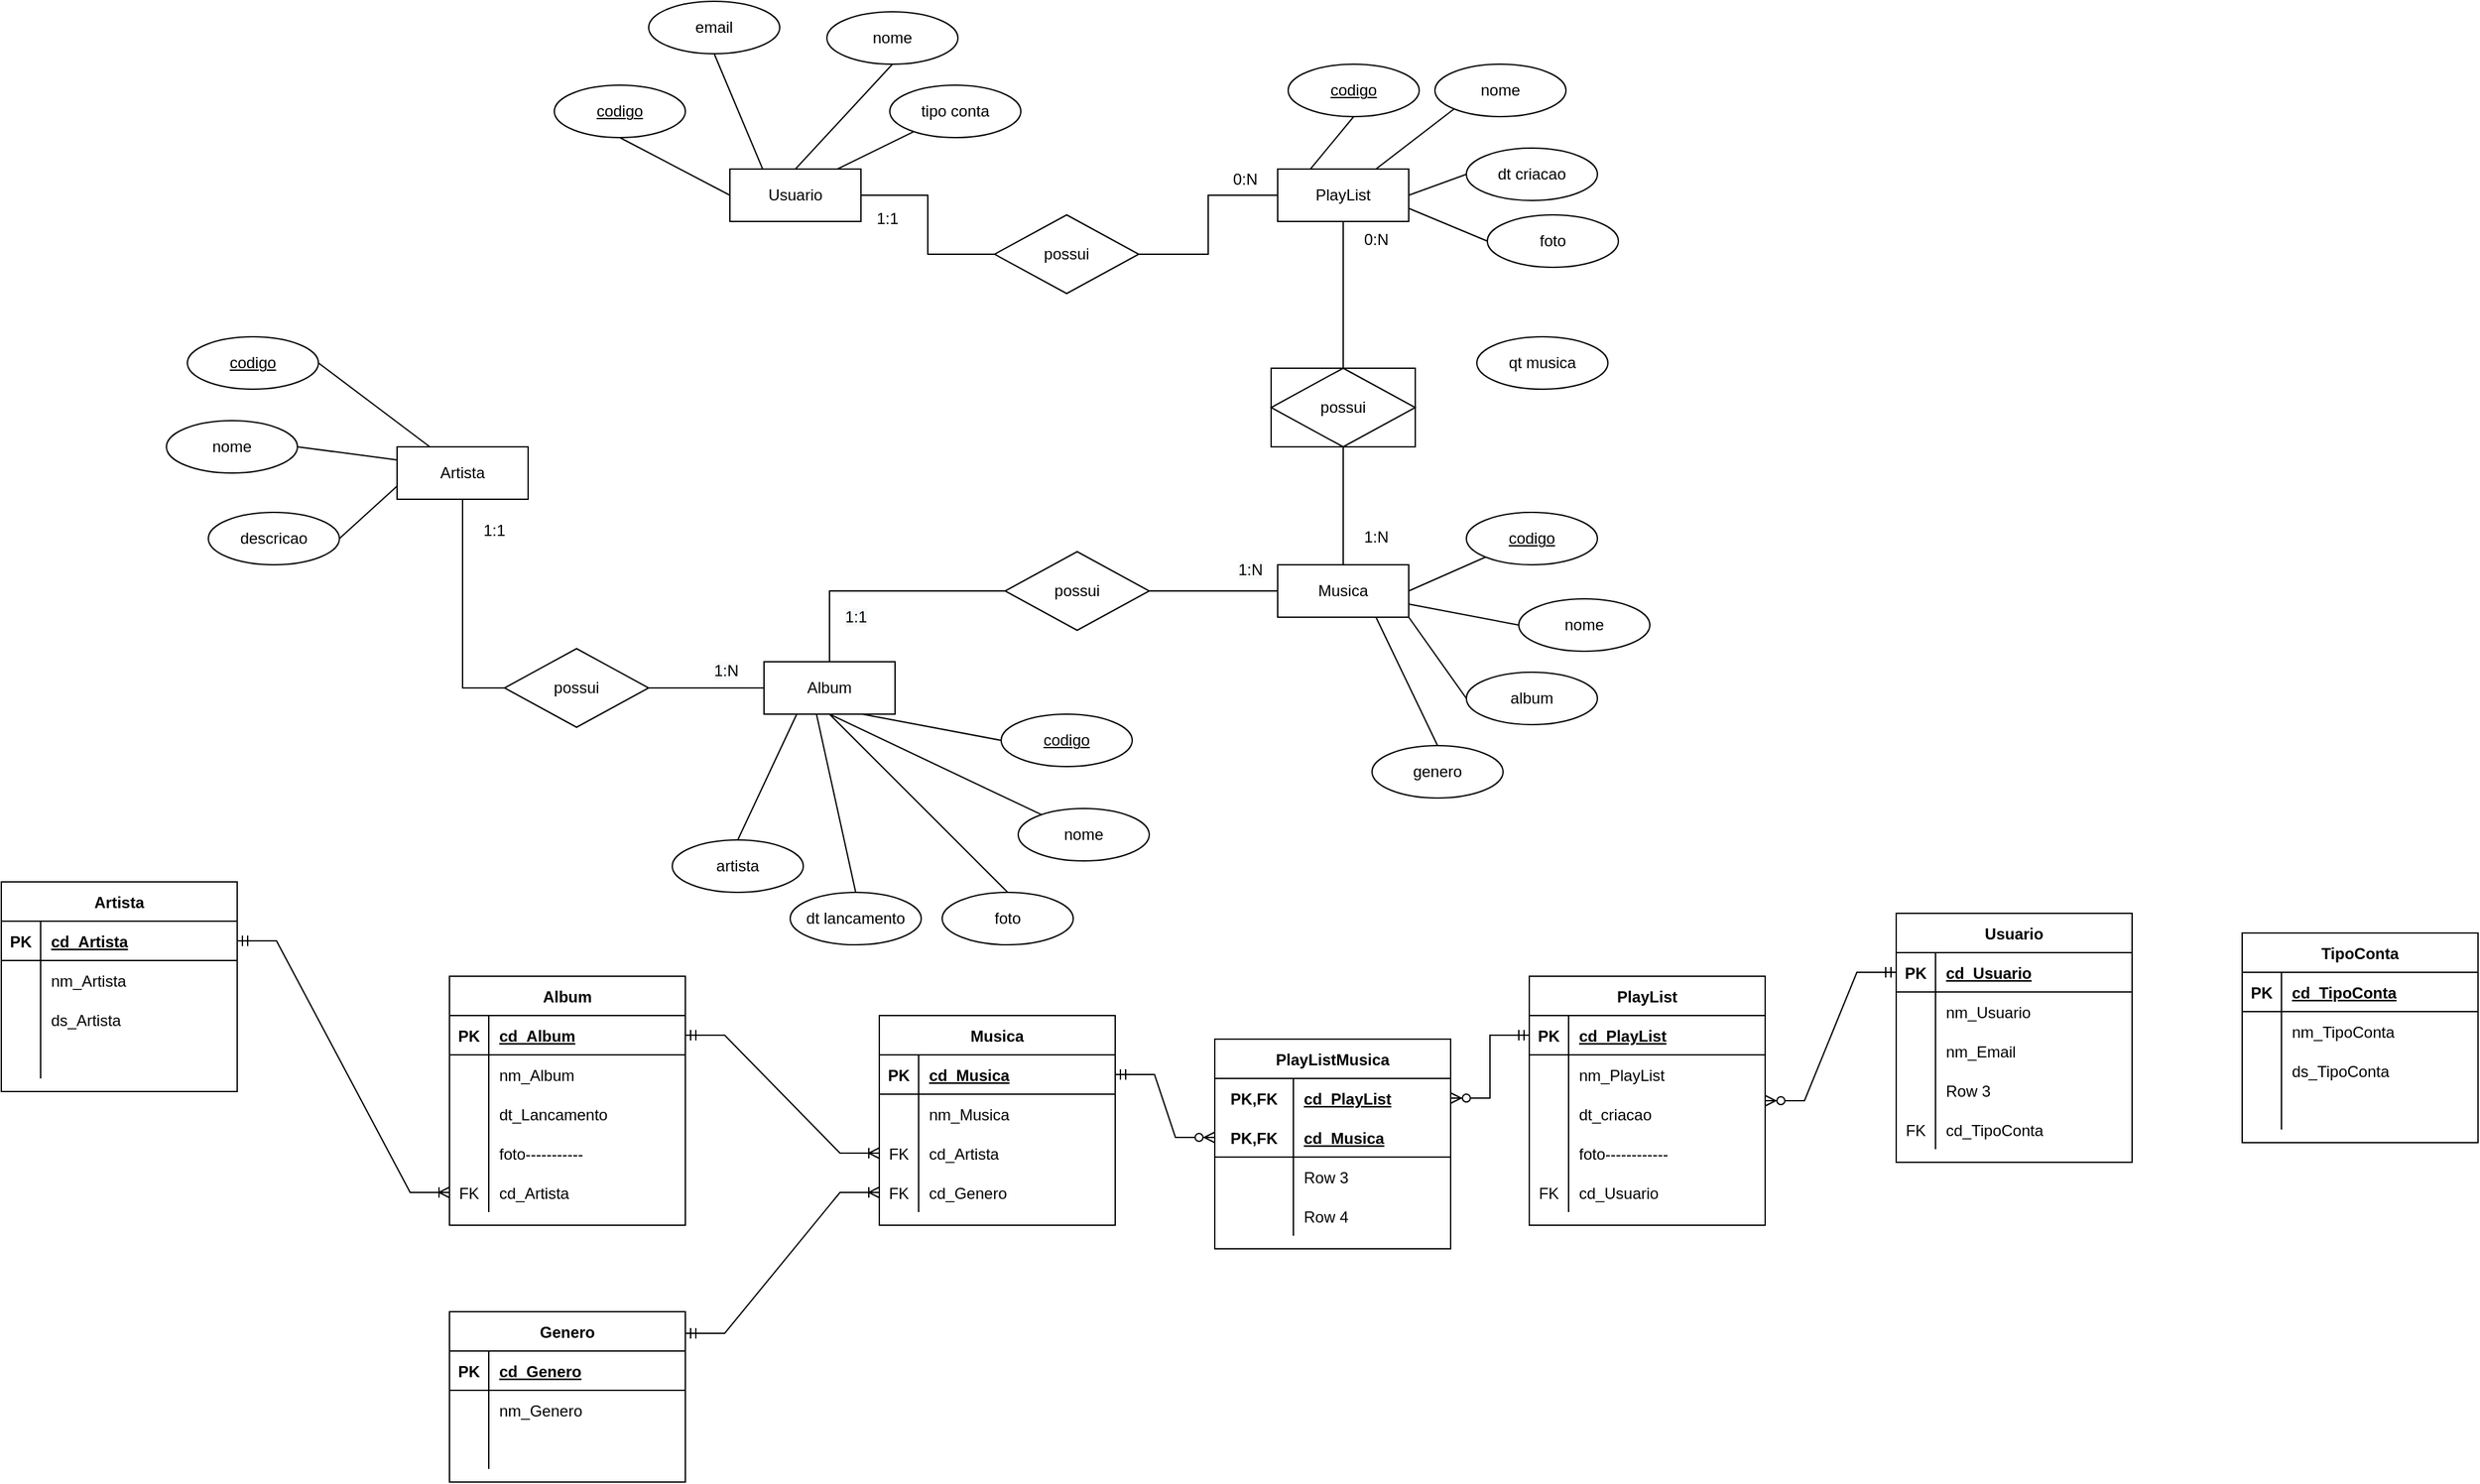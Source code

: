 <mxfile version="18.1.1" type="github">
  <diagram id="YDl1V3DUhgB1dwzyXp_w" name="Page-1">
    <mxGraphModel dx="2333" dy="826" grid="1" gridSize="8" guides="1" tooltips="1" connect="1" arrows="1" fold="1" page="1" pageScale="1" pageWidth="827" pageHeight="1169" math="0" shadow="0">
      <root>
        <mxCell id="0" />
        <mxCell id="1" parent="0" />
        <mxCell id="ad6zSSy85n5QvdU_2CmL-1" value="Musica" style="whiteSpace=wrap;html=1;align=center;" parent="1" vertex="1">
          <mxGeometry x="560" y="486" width="100" height="40" as="geometry" />
        </mxCell>
        <mxCell id="ad6zSSy85n5QvdU_2CmL-2" value="Album" style="whiteSpace=wrap;html=1;align=center;" parent="1" vertex="1">
          <mxGeometry x="168" y="560" width="100" height="40" as="geometry" />
        </mxCell>
        <mxCell id="ad6zSSy85n5QvdU_2CmL-27" style="edgeStyle=orthogonalEdgeStyle;rounded=0;orthogonalLoop=1;jettySize=auto;html=1;entryX=0.5;entryY=0;entryDx=0;entryDy=0;endArrow=none;endFill=0;" parent="1" source="ad6zSSy85n5QvdU_2CmL-3" target="ad6zSSy85n5QvdU_2CmL-31" edge="1">
          <mxGeometry relative="1" as="geometry">
            <mxPoint x="610" y="328.0" as="targetPoint" />
          </mxGeometry>
        </mxCell>
        <mxCell id="ad6zSSy85n5QvdU_2CmL-3" value="PlayList" style="whiteSpace=wrap;html=1;align=center;" parent="1" vertex="1">
          <mxGeometry x="560" y="184" width="100" height="40" as="geometry" />
        </mxCell>
        <mxCell id="ad6zSSy85n5QvdU_2CmL-18" style="edgeStyle=orthogonalEdgeStyle;rounded=0;orthogonalLoop=1;jettySize=auto;html=1;entryX=0;entryY=0.5;entryDx=0;entryDy=0;endArrow=none;endFill=0;" parent="1" source="ad6zSSy85n5QvdU_2CmL-4" target="ad6zSSy85n5QvdU_2CmL-17" edge="1">
          <mxGeometry relative="1" as="geometry">
            <mxPoint x="312" y="204" as="targetPoint" />
          </mxGeometry>
        </mxCell>
        <mxCell id="ad6zSSy85n5QvdU_2CmL-4" value="Usuario" style="whiteSpace=wrap;html=1;align=center;" parent="1" vertex="1">
          <mxGeometry x="142" y="184" width="100" height="40" as="geometry" />
        </mxCell>
        <mxCell id="ad6zSSy85n5QvdU_2CmL-7" value="nome" style="ellipse;whiteSpace=wrap;html=1;align=center;" parent="1" vertex="1">
          <mxGeometry x="216" y="64" width="100" height="40" as="geometry" />
        </mxCell>
        <mxCell id="ad6zSSy85n5QvdU_2CmL-8" value="codigo" style="ellipse;whiteSpace=wrap;html=1;align=center;fontStyle=4;" parent="1" vertex="1">
          <mxGeometry x="8" y="120" width="100" height="40" as="geometry" />
        </mxCell>
        <mxCell id="ad6zSSy85n5QvdU_2CmL-9" value="codigo" style="ellipse;whiteSpace=wrap;html=1;align=center;fontStyle=4;" parent="1" vertex="1">
          <mxGeometry x="568" y="104" width="100" height="40" as="geometry" />
        </mxCell>
        <mxCell id="ad6zSSy85n5QvdU_2CmL-10" value="codigo" style="ellipse;whiteSpace=wrap;html=1;align=center;fontStyle=4;" parent="1" vertex="1">
          <mxGeometry x="704" y="446" width="100" height="40" as="geometry" />
        </mxCell>
        <mxCell id="ad6zSSy85n5QvdU_2CmL-12" value="" style="endArrow=none;html=1;rounded=0;exitX=0.5;exitY=1;exitDx=0;exitDy=0;entryX=0;entryY=0.5;entryDx=0;entryDy=0;" parent="1" source="ad6zSSy85n5QvdU_2CmL-8" target="ad6zSSy85n5QvdU_2CmL-4" edge="1">
          <mxGeometry relative="1" as="geometry">
            <mxPoint x="342" y="314" as="sourcePoint" />
            <mxPoint x="502" y="314" as="targetPoint" />
          </mxGeometry>
        </mxCell>
        <mxCell id="ad6zSSy85n5QvdU_2CmL-14" value="" style="endArrow=none;html=1;rounded=0;exitX=0.5;exitY=1;exitDx=0;exitDy=0;entryX=0.5;entryY=0;entryDx=0;entryDy=0;" parent="1" source="ad6zSSy85n5QvdU_2CmL-7" target="ad6zSSy85n5QvdU_2CmL-4" edge="1">
          <mxGeometry relative="1" as="geometry">
            <mxPoint x="242" y="154" as="sourcePoint" />
            <mxPoint x="177" y="194" as="targetPoint" />
          </mxGeometry>
        </mxCell>
        <mxCell id="ad6zSSy85n5QvdU_2CmL-15" value="" style="endArrow=none;html=1;rounded=0;exitX=0.5;exitY=1;exitDx=0;exitDy=0;entryX=0.25;entryY=0;entryDx=0;entryDy=0;" parent="1" source="ad6zSSy85n5QvdU_2CmL-9" target="ad6zSSy85n5QvdU_2CmL-3" edge="1">
          <mxGeometry relative="1" as="geometry">
            <mxPoint x="282" y="174" as="sourcePoint" />
            <mxPoint x="327" y="214" as="targetPoint" />
          </mxGeometry>
        </mxCell>
        <mxCell id="ad6zSSy85n5QvdU_2CmL-16" value="" style="endArrow=none;html=1;rounded=0;exitX=0;exitY=1;exitDx=0;exitDy=0;entryX=1;entryY=0.5;entryDx=0;entryDy=0;" parent="1" source="ad6zSSy85n5QvdU_2CmL-10" target="ad6zSSy85n5QvdU_2CmL-1" edge="1">
          <mxGeometry relative="1" as="geometry">
            <mxPoint x="240" y="336" as="sourcePoint" />
            <mxPoint x="285" y="376" as="targetPoint" />
          </mxGeometry>
        </mxCell>
        <mxCell id="ad6zSSy85n5QvdU_2CmL-19" style="edgeStyle=orthogonalEdgeStyle;rounded=0;orthogonalLoop=1;jettySize=auto;html=1;entryX=0;entryY=0.5;entryDx=0;entryDy=0;endArrow=none;endFill=0;" parent="1" source="ad6zSSy85n5QvdU_2CmL-17" target="ad6zSSy85n5QvdU_2CmL-3" edge="1">
          <mxGeometry relative="1" as="geometry" />
        </mxCell>
        <mxCell id="ad6zSSy85n5QvdU_2CmL-17" value="possui" style="shape=rhombus;perimeter=rhombusPerimeter;whiteSpace=wrap;html=1;align=center;" parent="1" vertex="1">
          <mxGeometry x="344" y="219" width="110" height="60" as="geometry" />
        </mxCell>
        <mxCell id="ad6zSSy85n5QvdU_2CmL-20" value="1:1" style="text;strokeColor=none;fillColor=none;spacingLeft=4;spacingRight=4;overflow=hidden;rotatable=0;points=[[0,0.5],[1,0.5]];portConstraint=eastwest;fontSize=12;" parent="1" vertex="1">
          <mxGeometry x="248" y="208" width="40" height="30" as="geometry" />
        </mxCell>
        <mxCell id="ad6zSSy85n5QvdU_2CmL-21" value="0:N" style="text;strokeColor=none;fillColor=none;spacingLeft=4;spacingRight=4;overflow=hidden;rotatable=0;points=[[0,0.5],[1,0.5]];portConstraint=eastwest;fontSize=12;" parent="1" vertex="1">
          <mxGeometry x="520" y="178" width="40" height="30" as="geometry" />
        </mxCell>
        <mxCell id="ad6zSSy85n5QvdU_2CmL-22" value="nome" style="ellipse;whiteSpace=wrap;html=1;align=center;" parent="1" vertex="1">
          <mxGeometry x="680" y="104" width="100" height="40" as="geometry" />
        </mxCell>
        <mxCell id="ad6zSSy85n5QvdU_2CmL-23" value="dt criacao" style="ellipse;whiteSpace=wrap;html=1;align=center;" parent="1" vertex="1">
          <mxGeometry x="704" y="168" width="100" height="40" as="geometry" />
        </mxCell>
        <mxCell id="ad6zSSy85n5QvdU_2CmL-24" value="" style="endArrow=none;html=1;rounded=0;exitX=0;exitY=1;exitDx=0;exitDy=0;entryX=0.75;entryY=0;entryDx=0;entryDy=0;" parent="1" source="ad6zSSy85n5QvdU_2CmL-22" target="ad6zSSy85n5QvdU_2CmL-3" edge="1">
          <mxGeometry relative="1" as="geometry">
            <mxPoint x="626" y="152" as="sourcePoint" />
            <mxPoint x="593" y="192" as="targetPoint" />
          </mxGeometry>
        </mxCell>
        <mxCell id="ad6zSSy85n5QvdU_2CmL-25" value="" style="endArrow=none;html=1;rounded=0;exitX=0;exitY=0.5;exitDx=0;exitDy=0;entryX=1;entryY=0.5;entryDx=0;entryDy=0;" parent="1" source="ad6zSSy85n5QvdU_2CmL-23" target="ad6zSSy85n5QvdU_2CmL-3" edge="1">
          <mxGeometry relative="1" as="geometry">
            <mxPoint x="634" y="160" as="sourcePoint" />
            <mxPoint x="601" y="200" as="targetPoint" />
          </mxGeometry>
        </mxCell>
        <mxCell id="ad6zSSy85n5QvdU_2CmL-28" style="edgeStyle=orthogonalEdgeStyle;rounded=0;orthogonalLoop=1;jettySize=auto;html=1;entryX=0.5;entryY=0;entryDx=0;entryDy=0;endArrow=none;endFill=0;" parent="1" source="ad6zSSy85n5QvdU_2CmL-31" target="ad6zSSy85n5QvdU_2CmL-1" edge="1">
          <mxGeometry relative="1" as="geometry">
            <mxPoint x="610" y="388.0" as="sourcePoint" />
          </mxGeometry>
        </mxCell>
        <mxCell id="ad6zSSy85n5QvdU_2CmL-29" value="0:N" style="text;strokeColor=none;fillColor=none;spacingLeft=4;spacingRight=4;overflow=hidden;rotatable=0;points=[[0,0.5],[1,0.5]];portConstraint=eastwest;fontSize=12;" parent="1" vertex="1">
          <mxGeometry x="620" y="224" width="40" height="30" as="geometry" />
        </mxCell>
        <mxCell id="ad6zSSy85n5QvdU_2CmL-30" value="1:N" style="text;strokeColor=none;fillColor=none;spacingLeft=4;spacingRight=4;overflow=hidden;rotatable=0;points=[[0,0.5],[1,0.5]];portConstraint=eastwest;fontSize=12;" parent="1" vertex="1">
          <mxGeometry x="620" y="451" width="40" height="30" as="geometry" />
        </mxCell>
        <mxCell id="ad6zSSy85n5QvdU_2CmL-31" value="possui" style="shape=associativeEntity;whiteSpace=wrap;html=1;align=center;" parent="1" vertex="1">
          <mxGeometry x="555" y="336" width="110" height="60" as="geometry" />
        </mxCell>
        <mxCell id="ad6zSSy85n5QvdU_2CmL-33" value="album" style="ellipse;whiteSpace=wrap;html=1;align=center;" parent="1" vertex="1">
          <mxGeometry x="704" y="568" width="100" height="40" as="geometry" />
        </mxCell>
        <mxCell id="ad6zSSy85n5QvdU_2CmL-34" value="nome" style="ellipse;whiteSpace=wrap;html=1;align=center;" parent="1" vertex="1">
          <mxGeometry x="744" y="512" width="100" height="40" as="geometry" />
        </mxCell>
        <mxCell id="ad6zSSy85n5QvdU_2CmL-35" value="" style="endArrow=none;html=1;rounded=0;exitX=0;exitY=0.5;exitDx=0;exitDy=0;entryX=1;entryY=0.75;entryDx=0;entryDy=0;" parent="1" source="ad6zSSy85n5QvdU_2CmL-34" target="ad6zSSy85n5QvdU_2CmL-1" edge="1">
          <mxGeometry relative="1" as="geometry">
            <mxPoint x="726.645" y="488.142" as="sourcePoint" />
            <mxPoint x="668" y="514" as="targetPoint" />
          </mxGeometry>
        </mxCell>
        <mxCell id="ad6zSSy85n5QvdU_2CmL-36" value="" style="endArrow=none;html=1;rounded=0;exitX=0;exitY=0.5;exitDx=0;exitDy=0;entryX=1;entryY=1;entryDx=0;entryDy=0;" parent="1" source="ad6zSSy85n5QvdU_2CmL-33" target="ad6zSSy85n5QvdU_2CmL-1" edge="1">
          <mxGeometry relative="1" as="geometry">
            <mxPoint x="734.645" y="496.142" as="sourcePoint" />
            <mxPoint x="676" y="522" as="targetPoint" />
          </mxGeometry>
        </mxCell>
        <mxCell id="zQ9mL043IzY8WEwB54IS-1" value="tipo conta" style="ellipse;whiteSpace=wrap;html=1;align=center;" parent="1" vertex="1">
          <mxGeometry x="264" y="120" width="100" height="40" as="geometry" />
        </mxCell>
        <mxCell id="zQ9mL043IzY8WEwB54IS-2" value="" style="endArrow=none;html=1;rounded=0;" parent="1" source="zQ9mL043IzY8WEwB54IS-1" edge="1">
          <mxGeometry relative="1" as="geometry">
            <mxPoint x="230" y="112" as="sourcePoint" />
            <mxPoint x="224" y="184" as="targetPoint" />
          </mxGeometry>
        </mxCell>
        <mxCell id="zQ9mL043IzY8WEwB54IS-3" value="email" style="ellipse;whiteSpace=wrap;html=1;align=center;" parent="1" vertex="1">
          <mxGeometry x="80" y="56" width="100" height="40" as="geometry" />
        </mxCell>
        <mxCell id="zQ9mL043IzY8WEwB54IS-4" value="" style="endArrow=none;html=1;rounded=0;exitX=0.5;exitY=1;exitDx=0;exitDy=0;entryX=0.25;entryY=0;entryDx=0;entryDy=0;" parent="1" source="zQ9mL043IzY8WEwB54IS-3" target="ad6zSSy85n5QvdU_2CmL-4" edge="1">
          <mxGeometry relative="1" as="geometry">
            <mxPoint x="66" y="168" as="sourcePoint" />
            <mxPoint x="150" y="212" as="targetPoint" />
          </mxGeometry>
        </mxCell>
        <mxCell id="zQ9mL043IzY8WEwB54IS-5" value="foto" style="ellipse;whiteSpace=wrap;html=1;align=center;" parent="1" vertex="1">
          <mxGeometry x="720" y="219" width="100" height="40" as="geometry" />
        </mxCell>
        <mxCell id="zQ9mL043IzY8WEwB54IS-6" value="" style="endArrow=none;html=1;rounded=0;exitX=0;exitY=0.5;exitDx=0;exitDy=0;entryX=1;entryY=0.75;entryDx=0;entryDy=0;" parent="1" source="zQ9mL043IzY8WEwB54IS-5" target="ad6zSSy85n5QvdU_2CmL-3" edge="1">
          <mxGeometry relative="1" as="geometry">
            <mxPoint x="712" y="196" as="sourcePoint" />
            <mxPoint x="668" y="212" as="targetPoint" />
          </mxGeometry>
        </mxCell>
        <mxCell id="zQ9mL043IzY8WEwB54IS-15" style="edgeStyle=orthogonalEdgeStyle;rounded=0;orthogonalLoop=1;jettySize=auto;html=1;entryX=0;entryY=0.5;entryDx=0;entryDy=0;endArrow=none;endFill=0;" parent="1" source="zQ9mL043IzY8WEwB54IS-7" target="zQ9mL043IzY8WEwB54IS-14" edge="1">
          <mxGeometry relative="1" as="geometry" />
        </mxCell>
        <mxCell id="zQ9mL043IzY8WEwB54IS-7" value="Artista" style="whiteSpace=wrap;html=1;align=center;" parent="1" vertex="1">
          <mxGeometry x="-112" y="396" width="100" height="40" as="geometry" />
        </mxCell>
        <mxCell id="zQ9mL043IzY8WEwB54IS-8" value="codigo" style="ellipse;whiteSpace=wrap;html=1;align=center;fontStyle=4;" parent="1" vertex="1">
          <mxGeometry x="349" y="600" width="100" height="40" as="geometry" />
        </mxCell>
        <mxCell id="zQ9mL043IzY8WEwB54IS-9" value="" style="endArrow=none;html=1;rounded=0;exitX=0;exitY=0.5;exitDx=0;exitDy=0;entryX=0.75;entryY=1;entryDx=0;entryDy=0;" parent="1" source="zQ9mL043IzY8WEwB54IS-8" target="ad6zSSy85n5QvdU_2CmL-2" edge="1">
          <mxGeometry relative="1" as="geometry">
            <mxPoint x="640" y="670" as="sourcePoint" />
            <mxPoint x="596" y="608" as="targetPoint" />
          </mxGeometry>
        </mxCell>
        <mxCell id="zQ9mL043IzY8WEwB54IS-11" style="edgeStyle=orthogonalEdgeStyle;rounded=0;orthogonalLoop=1;jettySize=auto;html=1;endArrow=none;endFill=0;" parent="1" source="zQ9mL043IzY8WEwB54IS-10" target="ad6zSSy85n5QvdU_2CmL-2" edge="1">
          <mxGeometry relative="1" as="geometry" />
        </mxCell>
        <mxCell id="zQ9mL043IzY8WEwB54IS-12" style="edgeStyle=orthogonalEdgeStyle;rounded=0;orthogonalLoop=1;jettySize=auto;html=1;entryX=0;entryY=0.5;entryDx=0;entryDy=0;endArrow=none;endFill=0;" parent="1" source="zQ9mL043IzY8WEwB54IS-10" target="ad6zSSy85n5QvdU_2CmL-1" edge="1">
          <mxGeometry relative="1" as="geometry" />
        </mxCell>
        <mxCell id="zQ9mL043IzY8WEwB54IS-10" value="possui" style="shape=rhombus;perimeter=rhombusPerimeter;whiteSpace=wrap;html=1;align=center;" parent="1" vertex="1">
          <mxGeometry x="352" y="476" width="110" height="60" as="geometry" />
        </mxCell>
        <mxCell id="zQ9mL043IzY8WEwB54IS-16" style="edgeStyle=orthogonalEdgeStyle;rounded=0;orthogonalLoop=1;jettySize=auto;html=1;entryX=0;entryY=0.5;entryDx=0;entryDy=0;endArrow=none;endFill=0;" parent="1" source="zQ9mL043IzY8WEwB54IS-14" target="ad6zSSy85n5QvdU_2CmL-2" edge="1">
          <mxGeometry relative="1" as="geometry" />
        </mxCell>
        <mxCell id="zQ9mL043IzY8WEwB54IS-14" value="possui" style="shape=rhombus;perimeter=rhombusPerimeter;whiteSpace=wrap;html=1;align=center;" parent="1" vertex="1">
          <mxGeometry x="-30" y="550" width="110" height="60" as="geometry" />
        </mxCell>
        <mxCell id="zQ9mL043IzY8WEwB54IS-17" value="1:1" style="text;strokeColor=none;fillColor=none;spacingLeft=4;spacingRight=4;overflow=hidden;rotatable=0;points=[[0,0.5],[1,0.5]];portConstraint=eastwest;fontSize=12;" parent="1" vertex="1">
          <mxGeometry x="-52" y="446" width="40" height="30" as="geometry" />
        </mxCell>
        <mxCell id="zQ9mL043IzY8WEwB54IS-18" value="&lt;span style=&quot;color: rgb(0, 0, 0); font-family: Helvetica; font-size: 12px; font-style: normal; font-variant-ligatures: normal; font-variant-caps: normal; font-weight: 400; letter-spacing: normal; orphans: 2; text-align: left; text-indent: 0px; text-transform: none; widows: 2; word-spacing: 0px; -webkit-text-stroke-width: 0px; background-color: rgb(248, 249, 250); text-decoration-thickness: initial; text-decoration-style: initial; text-decoration-color: initial; float: none; display: inline !important;&quot;&gt;1:N&lt;/span&gt;" style="text;whiteSpace=wrap;html=1;" parent="1" vertex="1">
          <mxGeometry x="128" y="553" width="40" height="32" as="geometry" />
        </mxCell>
        <mxCell id="zQ9mL043IzY8WEwB54IS-19" value="&lt;span style=&quot;color: rgb(0, 0, 0); font-family: Helvetica; font-size: 12px; font-style: normal; font-variant-ligatures: normal; font-variant-caps: normal; font-weight: 400; letter-spacing: normal; orphans: 2; text-align: left; text-indent: 0px; text-transform: none; widows: 2; word-spacing: 0px; -webkit-text-stroke-width: 0px; background-color: rgb(248, 249, 250); text-decoration-thickness: initial; text-decoration-style: initial; text-decoration-color: initial; float: none; display: inline !important;&quot;&gt;1:1&lt;/span&gt;" style="text;whiteSpace=wrap;html=1;" parent="1" vertex="1">
          <mxGeometry x="228" y="512" width="40" height="32" as="geometry" />
        </mxCell>
        <mxCell id="zQ9mL043IzY8WEwB54IS-20" value="&lt;span style=&quot;color: rgb(0, 0, 0); font-family: Helvetica; font-size: 12px; font-style: normal; font-variant-ligatures: normal; font-variant-caps: normal; font-weight: 400; letter-spacing: normal; orphans: 2; text-align: left; text-indent: 0px; text-transform: none; widows: 2; word-spacing: 0px; -webkit-text-stroke-width: 0px; background-color: rgb(248, 249, 250); text-decoration-thickness: initial; text-decoration-style: initial; text-decoration-color: initial; float: none; display: inline !important;&quot;&gt;1:N&lt;/span&gt;" style="text;whiteSpace=wrap;html=1;" parent="1" vertex="1">
          <mxGeometry x="528" y="476" width="40" height="32" as="geometry" />
        </mxCell>
        <mxCell id="zQ9mL043IzY8WEwB54IS-21" value="nome" style="ellipse;whiteSpace=wrap;html=1;align=center;" parent="1" vertex="1">
          <mxGeometry x="-288" y="376" width="100" height="40" as="geometry" />
        </mxCell>
        <mxCell id="zQ9mL043IzY8WEwB54IS-22" value="descricao" style="ellipse;whiteSpace=wrap;html=1;align=center;" parent="1" vertex="1">
          <mxGeometry x="-256" y="446" width="100" height="40" as="geometry" />
        </mxCell>
        <mxCell id="zQ9mL043IzY8WEwB54IS-24" value="nome" style="ellipse;whiteSpace=wrap;html=1;align=center;" parent="1" vertex="1">
          <mxGeometry x="362" y="672" width="100" height="40" as="geometry" />
        </mxCell>
        <mxCell id="zQ9mL043IzY8WEwB54IS-25" value="foto" style="ellipse;whiteSpace=wrap;html=1;align=center;" parent="1" vertex="1">
          <mxGeometry x="304" y="736" width="100" height="40" as="geometry" />
        </mxCell>
        <mxCell id="zQ9mL043IzY8WEwB54IS-26" value="dt lancamento" style="ellipse;whiteSpace=wrap;html=1;align=center;" parent="1" vertex="1">
          <mxGeometry x="188" y="736" width="100" height="40" as="geometry" />
        </mxCell>
        <mxCell id="zQ9mL043IzY8WEwB54IS-27" value="artista" style="ellipse;whiteSpace=wrap;html=1;align=center;" parent="1" vertex="1">
          <mxGeometry x="98" y="696" width="100" height="40" as="geometry" />
        </mxCell>
        <mxCell id="zQ9mL043IzY8WEwB54IS-29" value="" style="endArrow=none;html=1;rounded=0;entryX=0.5;entryY=1;entryDx=0;entryDy=0;" parent="1" source="zQ9mL043IzY8WEwB54IS-24" target="ad6zSSy85n5QvdU_2CmL-2" edge="1">
          <mxGeometry relative="1" as="geometry">
            <mxPoint x="302.645" y="645.858" as="sourcePoint" />
            <mxPoint x="251" y="608" as="targetPoint" />
          </mxGeometry>
        </mxCell>
        <mxCell id="zQ9mL043IzY8WEwB54IS-30" value="" style="endArrow=none;html=1;rounded=0;exitX=0.5;exitY=0;exitDx=0;exitDy=0;entryX=0.5;entryY=1;entryDx=0;entryDy=0;" parent="1" source="zQ9mL043IzY8WEwB54IS-25" target="ad6zSSy85n5QvdU_2CmL-2" edge="1">
          <mxGeometry relative="1" as="geometry">
            <mxPoint x="310.645" y="653.858" as="sourcePoint" />
            <mxPoint x="208" y="592" as="targetPoint" />
          </mxGeometry>
        </mxCell>
        <mxCell id="zQ9mL043IzY8WEwB54IS-31" value="" style="endArrow=none;html=1;rounded=0;exitX=0.5;exitY=0;exitDx=0;exitDy=0;entryX=0.4;entryY=0.994;entryDx=0;entryDy=0;entryPerimeter=0;" parent="1" source="zQ9mL043IzY8WEwB54IS-26" target="ad6zSSy85n5QvdU_2CmL-2" edge="1">
          <mxGeometry relative="1" as="geometry">
            <mxPoint x="318.645" y="661.858" as="sourcePoint" />
            <mxPoint x="267" y="624" as="targetPoint" />
          </mxGeometry>
        </mxCell>
        <mxCell id="zQ9mL043IzY8WEwB54IS-32" value="" style="endArrow=none;html=1;rounded=0;exitX=0.5;exitY=0;exitDx=0;exitDy=0;entryX=0.25;entryY=1;entryDx=0;entryDy=0;" parent="1" source="zQ9mL043IzY8WEwB54IS-27" target="ad6zSSy85n5QvdU_2CmL-2" edge="1">
          <mxGeometry relative="1" as="geometry">
            <mxPoint x="326.645" y="669.858" as="sourcePoint" />
            <mxPoint x="275" y="632" as="targetPoint" />
          </mxGeometry>
        </mxCell>
        <mxCell id="zQ9mL043IzY8WEwB54IS-33" value="" style="endArrow=none;html=1;rounded=0;exitX=1;exitY=0.5;exitDx=0;exitDy=0;entryX=0;entryY=0.25;entryDx=0;entryDy=0;" parent="1" source="zQ9mL043IzY8WEwB54IS-21" target="zQ9mL043IzY8WEwB54IS-7" edge="1">
          <mxGeometry relative="1" as="geometry">
            <mxPoint x="156" y="704" as="sourcePoint" />
            <mxPoint x="201" y="608" as="targetPoint" />
          </mxGeometry>
        </mxCell>
        <mxCell id="zQ9mL043IzY8WEwB54IS-34" value="" style="endArrow=none;html=1;rounded=0;exitX=0;exitY=0.75;exitDx=0;exitDy=0;entryX=1;entryY=0.5;entryDx=0;entryDy=0;" parent="1" source="zQ9mL043IzY8WEwB54IS-7" target="zQ9mL043IzY8WEwB54IS-22" edge="1">
          <mxGeometry relative="1" as="geometry">
            <mxPoint x="164" y="712" as="sourcePoint" />
            <mxPoint x="209" y="616" as="targetPoint" />
          </mxGeometry>
        </mxCell>
        <mxCell id="zQ9mL043IzY8WEwB54IS-35" value="codigo" style="ellipse;whiteSpace=wrap;html=1;align=center;fontStyle=4;" parent="1" vertex="1">
          <mxGeometry x="-272" y="312" width="100" height="40" as="geometry" />
        </mxCell>
        <mxCell id="zQ9mL043IzY8WEwB54IS-36" value="" style="endArrow=none;html=1;rounded=0;exitX=1;exitY=0.5;exitDx=0;exitDy=0;entryX=0.25;entryY=0;entryDx=0;entryDy=0;" parent="1" source="zQ9mL043IzY8WEwB54IS-35" target="zQ9mL043IzY8WEwB54IS-7" edge="1">
          <mxGeometry relative="1" as="geometry">
            <mxPoint x="168" y="504" as="sourcePoint" />
            <mxPoint x="328" y="504" as="targetPoint" />
          </mxGeometry>
        </mxCell>
        <mxCell id="zQ9mL043IzY8WEwB54IS-37" value="genero" style="ellipse;whiteSpace=wrap;html=1;align=center;" parent="1" vertex="1">
          <mxGeometry x="632" y="624" width="100" height="40" as="geometry" />
        </mxCell>
        <mxCell id="zQ9mL043IzY8WEwB54IS-38" value="" style="endArrow=none;html=1;rounded=0;exitX=0.5;exitY=0;exitDx=0;exitDy=0;entryX=0.75;entryY=1;entryDx=0;entryDy=0;" parent="1" source="zQ9mL043IzY8WEwB54IS-37" target="ad6zSSy85n5QvdU_2CmL-1" edge="1">
          <mxGeometry relative="1" as="geometry">
            <mxPoint x="712" y="596" as="sourcePoint" />
            <mxPoint x="668" y="534" as="targetPoint" />
          </mxGeometry>
        </mxCell>
        <mxCell id="AbIq2e9T_SZynEq9f9fU-1" value="Artista" style="shape=table;startSize=30;container=1;collapsible=1;childLayout=tableLayout;fixedRows=1;rowLines=0;fontStyle=1;align=center;resizeLast=1;" vertex="1" parent="1">
          <mxGeometry x="-414" y="728" width="180" height="160" as="geometry" />
        </mxCell>
        <mxCell id="AbIq2e9T_SZynEq9f9fU-2" value="" style="shape=tableRow;horizontal=0;startSize=0;swimlaneHead=0;swimlaneBody=0;fillColor=none;collapsible=0;dropTarget=0;points=[[0,0.5],[1,0.5]];portConstraint=eastwest;top=0;left=0;right=0;bottom=1;" vertex="1" parent="AbIq2e9T_SZynEq9f9fU-1">
          <mxGeometry y="30" width="180" height="30" as="geometry" />
        </mxCell>
        <mxCell id="AbIq2e9T_SZynEq9f9fU-3" value="PK" style="shape=partialRectangle;connectable=0;fillColor=none;top=0;left=0;bottom=0;right=0;fontStyle=1;overflow=hidden;" vertex="1" parent="AbIq2e9T_SZynEq9f9fU-2">
          <mxGeometry width="30" height="30" as="geometry">
            <mxRectangle width="30" height="30" as="alternateBounds" />
          </mxGeometry>
        </mxCell>
        <mxCell id="AbIq2e9T_SZynEq9f9fU-4" value="cd_Artista" style="shape=partialRectangle;connectable=0;fillColor=none;top=0;left=0;bottom=0;right=0;align=left;spacingLeft=6;fontStyle=5;overflow=hidden;" vertex="1" parent="AbIq2e9T_SZynEq9f9fU-2">
          <mxGeometry x="30" width="150" height="30" as="geometry">
            <mxRectangle width="150" height="30" as="alternateBounds" />
          </mxGeometry>
        </mxCell>
        <mxCell id="AbIq2e9T_SZynEq9f9fU-5" value="" style="shape=tableRow;horizontal=0;startSize=0;swimlaneHead=0;swimlaneBody=0;fillColor=none;collapsible=0;dropTarget=0;points=[[0,0.5],[1,0.5]];portConstraint=eastwest;top=0;left=0;right=0;bottom=0;" vertex="1" parent="AbIq2e9T_SZynEq9f9fU-1">
          <mxGeometry y="60" width="180" height="30" as="geometry" />
        </mxCell>
        <mxCell id="AbIq2e9T_SZynEq9f9fU-6" value="" style="shape=partialRectangle;connectable=0;fillColor=none;top=0;left=0;bottom=0;right=0;editable=1;overflow=hidden;" vertex="1" parent="AbIq2e9T_SZynEq9f9fU-5">
          <mxGeometry width="30" height="30" as="geometry">
            <mxRectangle width="30" height="30" as="alternateBounds" />
          </mxGeometry>
        </mxCell>
        <mxCell id="AbIq2e9T_SZynEq9f9fU-7" value="nm_Artista" style="shape=partialRectangle;connectable=0;fillColor=none;top=0;left=0;bottom=0;right=0;align=left;spacingLeft=6;overflow=hidden;" vertex="1" parent="AbIq2e9T_SZynEq9f9fU-5">
          <mxGeometry x="30" width="150" height="30" as="geometry">
            <mxRectangle width="150" height="30" as="alternateBounds" />
          </mxGeometry>
        </mxCell>
        <mxCell id="AbIq2e9T_SZynEq9f9fU-8" value="" style="shape=tableRow;horizontal=0;startSize=0;swimlaneHead=0;swimlaneBody=0;fillColor=none;collapsible=0;dropTarget=0;points=[[0,0.5],[1,0.5]];portConstraint=eastwest;top=0;left=0;right=0;bottom=0;" vertex="1" parent="AbIq2e9T_SZynEq9f9fU-1">
          <mxGeometry y="90" width="180" height="30" as="geometry" />
        </mxCell>
        <mxCell id="AbIq2e9T_SZynEq9f9fU-9" value="" style="shape=partialRectangle;connectable=0;fillColor=none;top=0;left=0;bottom=0;right=0;editable=1;overflow=hidden;" vertex="1" parent="AbIq2e9T_SZynEq9f9fU-8">
          <mxGeometry width="30" height="30" as="geometry">
            <mxRectangle width="30" height="30" as="alternateBounds" />
          </mxGeometry>
        </mxCell>
        <mxCell id="AbIq2e9T_SZynEq9f9fU-10" value="ds_Artista" style="shape=partialRectangle;connectable=0;fillColor=none;top=0;left=0;bottom=0;right=0;align=left;spacingLeft=6;overflow=hidden;" vertex="1" parent="AbIq2e9T_SZynEq9f9fU-8">
          <mxGeometry x="30" width="150" height="30" as="geometry">
            <mxRectangle width="150" height="30" as="alternateBounds" />
          </mxGeometry>
        </mxCell>
        <mxCell id="AbIq2e9T_SZynEq9f9fU-11" value="" style="shape=tableRow;horizontal=0;startSize=0;swimlaneHead=0;swimlaneBody=0;fillColor=none;collapsible=0;dropTarget=0;points=[[0,0.5],[1,0.5]];portConstraint=eastwest;top=0;left=0;right=0;bottom=0;" vertex="1" parent="AbIq2e9T_SZynEq9f9fU-1">
          <mxGeometry y="120" width="180" height="30" as="geometry" />
        </mxCell>
        <mxCell id="AbIq2e9T_SZynEq9f9fU-12" value="" style="shape=partialRectangle;connectable=0;fillColor=none;top=0;left=0;bottom=0;right=0;editable=1;overflow=hidden;" vertex="1" parent="AbIq2e9T_SZynEq9f9fU-11">
          <mxGeometry width="30" height="30" as="geometry">
            <mxRectangle width="30" height="30" as="alternateBounds" />
          </mxGeometry>
        </mxCell>
        <mxCell id="AbIq2e9T_SZynEq9f9fU-13" value="" style="shape=partialRectangle;connectable=0;fillColor=none;top=0;left=0;bottom=0;right=0;align=left;spacingLeft=6;overflow=hidden;" vertex="1" parent="AbIq2e9T_SZynEq9f9fU-11">
          <mxGeometry x="30" width="150" height="30" as="geometry">
            <mxRectangle width="150" height="30" as="alternateBounds" />
          </mxGeometry>
        </mxCell>
        <mxCell id="AbIq2e9T_SZynEq9f9fU-14" value="Album" style="shape=table;startSize=30;container=1;collapsible=1;childLayout=tableLayout;fixedRows=1;rowLines=0;fontStyle=1;align=center;resizeLast=1;" vertex="1" parent="1">
          <mxGeometry x="-72" y="800" width="180" height="190" as="geometry" />
        </mxCell>
        <mxCell id="AbIq2e9T_SZynEq9f9fU-15" value="" style="shape=tableRow;horizontal=0;startSize=0;swimlaneHead=0;swimlaneBody=0;fillColor=none;collapsible=0;dropTarget=0;points=[[0,0.5],[1,0.5]];portConstraint=eastwest;top=0;left=0;right=0;bottom=1;" vertex="1" parent="AbIq2e9T_SZynEq9f9fU-14">
          <mxGeometry y="30" width="180" height="30" as="geometry" />
        </mxCell>
        <mxCell id="AbIq2e9T_SZynEq9f9fU-16" value="PK" style="shape=partialRectangle;connectable=0;fillColor=none;top=0;left=0;bottom=0;right=0;fontStyle=1;overflow=hidden;" vertex="1" parent="AbIq2e9T_SZynEq9f9fU-15">
          <mxGeometry width="30" height="30" as="geometry">
            <mxRectangle width="30" height="30" as="alternateBounds" />
          </mxGeometry>
        </mxCell>
        <mxCell id="AbIq2e9T_SZynEq9f9fU-17" value="cd_Album" style="shape=partialRectangle;connectable=0;fillColor=none;top=0;left=0;bottom=0;right=0;align=left;spacingLeft=6;fontStyle=5;overflow=hidden;" vertex="1" parent="AbIq2e9T_SZynEq9f9fU-15">
          <mxGeometry x="30" width="150" height="30" as="geometry">
            <mxRectangle width="150" height="30" as="alternateBounds" />
          </mxGeometry>
        </mxCell>
        <mxCell id="AbIq2e9T_SZynEq9f9fU-18" value="" style="shape=tableRow;horizontal=0;startSize=0;swimlaneHead=0;swimlaneBody=0;fillColor=none;collapsible=0;dropTarget=0;points=[[0,0.5],[1,0.5]];portConstraint=eastwest;top=0;left=0;right=0;bottom=0;" vertex="1" parent="AbIq2e9T_SZynEq9f9fU-14">
          <mxGeometry y="60" width="180" height="30" as="geometry" />
        </mxCell>
        <mxCell id="AbIq2e9T_SZynEq9f9fU-19" value="" style="shape=partialRectangle;connectable=0;fillColor=none;top=0;left=0;bottom=0;right=0;editable=1;overflow=hidden;" vertex="1" parent="AbIq2e9T_SZynEq9f9fU-18">
          <mxGeometry width="30" height="30" as="geometry">
            <mxRectangle width="30" height="30" as="alternateBounds" />
          </mxGeometry>
        </mxCell>
        <mxCell id="AbIq2e9T_SZynEq9f9fU-20" value="nm_Album" style="shape=partialRectangle;connectable=0;fillColor=none;top=0;left=0;bottom=0;right=0;align=left;spacingLeft=6;overflow=hidden;" vertex="1" parent="AbIq2e9T_SZynEq9f9fU-18">
          <mxGeometry x="30" width="150" height="30" as="geometry">
            <mxRectangle width="150" height="30" as="alternateBounds" />
          </mxGeometry>
        </mxCell>
        <mxCell id="AbIq2e9T_SZynEq9f9fU-21" value="" style="shape=tableRow;horizontal=0;startSize=0;swimlaneHead=0;swimlaneBody=0;fillColor=none;collapsible=0;dropTarget=0;points=[[0,0.5],[1,0.5]];portConstraint=eastwest;top=0;left=0;right=0;bottom=0;" vertex="1" parent="AbIq2e9T_SZynEq9f9fU-14">
          <mxGeometry y="90" width="180" height="30" as="geometry" />
        </mxCell>
        <mxCell id="AbIq2e9T_SZynEq9f9fU-22" value="" style="shape=partialRectangle;connectable=0;fillColor=none;top=0;left=0;bottom=0;right=0;editable=1;overflow=hidden;" vertex="1" parent="AbIq2e9T_SZynEq9f9fU-21">
          <mxGeometry width="30" height="30" as="geometry">
            <mxRectangle width="30" height="30" as="alternateBounds" />
          </mxGeometry>
        </mxCell>
        <mxCell id="AbIq2e9T_SZynEq9f9fU-23" value="dt_Lancamento" style="shape=partialRectangle;connectable=0;fillColor=none;top=0;left=0;bottom=0;right=0;align=left;spacingLeft=6;overflow=hidden;" vertex="1" parent="AbIq2e9T_SZynEq9f9fU-21">
          <mxGeometry x="30" width="150" height="30" as="geometry">
            <mxRectangle width="150" height="30" as="alternateBounds" />
          </mxGeometry>
        </mxCell>
        <mxCell id="AbIq2e9T_SZynEq9f9fU-24" value="" style="shape=tableRow;horizontal=0;startSize=0;swimlaneHead=0;swimlaneBody=0;fillColor=none;collapsible=0;dropTarget=0;points=[[0,0.5],[1,0.5]];portConstraint=eastwest;top=0;left=0;right=0;bottom=0;" vertex="1" parent="AbIq2e9T_SZynEq9f9fU-14">
          <mxGeometry y="120" width="180" height="30" as="geometry" />
        </mxCell>
        <mxCell id="AbIq2e9T_SZynEq9f9fU-25" value="" style="shape=partialRectangle;connectable=0;fillColor=none;top=0;left=0;bottom=0;right=0;editable=1;overflow=hidden;" vertex="1" parent="AbIq2e9T_SZynEq9f9fU-24">
          <mxGeometry width="30" height="30" as="geometry">
            <mxRectangle width="30" height="30" as="alternateBounds" />
          </mxGeometry>
        </mxCell>
        <mxCell id="AbIq2e9T_SZynEq9f9fU-26" value="foto-----------" style="shape=partialRectangle;connectable=0;fillColor=none;top=0;left=0;bottom=0;right=0;align=left;spacingLeft=6;overflow=hidden;" vertex="1" parent="AbIq2e9T_SZynEq9f9fU-24">
          <mxGeometry x="30" width="150" height="30" as="geometry">
            <mxRectangle width="150" height="30" as="alternateBounds" />
          </mxGeometry>
        </mxCell>
        <mxCell id="AbIq2e9T_SZynEq9f9fU-27" value="" style="shape=tableRow;horizontal=0;startSize=0;swimlaneHead=0;swimlaneBody=0;fillColor=none;collapsible=0;dropTarget=0;points=[[0,0.5],[1,0.5]];portConstraint=eastwest;top=0;left=0;right=0;bottom=0;" vertex="1" parent="AbIq2e9T_SZynEq9f9fU-14">
          <mxGeometry y="150" width="180" height="30" as="geometry" />
        </mxCell>
        <mxCell id="AbIq2e9T_SZynEq9f9fU-28" value="FK" style="shape=partialRectangle;connectable=0;fillColor=none;top=0;left=0;bottom=0;right=0;fontStyle=0;overflow=hidden;" vertex="1" parent="AbIq2e9T_SZynEq9f9fU-27">
          <mxGeometry width="30" height="30" as="geometry">
            <mxRectangle width="30" height="30" as="alternateBounds" />
          </mxGeometry>
        </mxCell>
        <mxCell id="AbIq2e9T_SZynEq9f9fU-29" value="cd_Artista" style="shape=partialRectangle;connectable=0;fillColor=none;top=0;left=0;bottom=0;right=0;align=left;spacingLeft=6;fontStyle=0;overflow=hidden;" vertex="1" parent="AbIq2e9T_SZynEq9f9fU-27">
          <mxGeometry x="30" width="150" height="30" as="geometry">
            <mxRectangle width="150" height="30" as="alternateBounds" />
          </mxGeometry>
        </mxCell>
        <mxCell id="AbIq2e9T_SZynEq9f9fU-30" value="" style="edgeStyle=entityRelationEdgeStyle;fontSize=12;html=1;endArrow=ERoneToMany;startArrow=ERmandOne;rounded=0;exitX=1;exitY=0.5;exitDx=0;exitDy=0;entryX=0;entryY=0.5;entryDx=0;entryDy=0;" edge="1" parent="1" source="AbIq2e9T_SZynEq9f9fU-2" target="AbIq2e9T_SZynEq9f9fU-27">
          <mxGeometry width="100" height="100" relative="1" as="geometry">
            <mxPoint x="232" y="732" as="sourcePoint" />
            <mxPoint x="332" y="632" as="targetPoint" />
          </mxGeometry>
        </mxCell>
        <mxCell id="AbIq2e9T_SZynEq9f9fU-31" value="Musica" style="shape=table;startSize=30;container=1;collapsible=1;childLayout=tableLayout;fixedRows=1;rowLines=0;fontStyle=1;align=center;resizeLast=1;" vertex="1" parent="1">
          <mxGeometry x="256" y="830" width="180" height="160" as="geometry" />
        </mxCell>
        <mxCell id="AbIq2e9T_SZynEq9f9fU-32" value="" style="shape=tableRow;horizontal=0;startSize=0;swimlaneHead=0;swimlaneBody=0;fillColor=none;collapsible=0;dropTarget=0;points=[[0,0.5],[1,0.5]];portConstraint=eastwest;top=0;left=0;right=0;bottom=1;" vertex="1" parent="AbIq2e9T_SZynEq9f9fU-31">
          <mxGeometry y="30" width="180" height="30" as="geometry" />
        </mxCell>
        <mxCell id="AbIq2e9T_SZynEq9f9fU-33" value="PK" style="shape=partialRectangle;connectable=0;fillColor=none;top=0;left=0;bottom=0;right=0;fontStyle=1;overflow=hidden;" vertex="1" parent="AbIq2e9T_SZynEq9f9fU-32">
          <mxGeometry width="30" height="30" as="geometry">
            <mxRectangle width="30" height="30" as="alternateBounds" />
          </mxGeometry>
        </mxCell>
        <mxCell id="AbIq2e9T_SZynEq9f9fU-34" value="cd_Musica" style="shape=partialRectangle;connectable=0;fillColor=none;top=0;left=0;bottom=0;right=0;align=left;spacingLeft=6;fontStyle=5;overflow=hidden;" vertex="1" parent="AbIq2e9T_SZynEq9f9fU-32">
          <mxGeometry x="30" width="150" height="30" as="geometry">
            <mxRectangle width="150" height="30" as="alternateBounds" />
          </mxGeometry>
        </mxCell>
        <mxCell id="AbIq2e9T_SZynEq9f9fU-35" value="" style="shape=tableRow;horizontal=0;startSize=0;swimlaneHead=0;swimlaneBody=0;fillColor=none;collapsible=0;dropTarget=0;points=[[0,0.5],[1,0.5]];portConstraint=eastwest;top=0;left=0;right=0;bottom=0;" vertex="1" parent="AbIq2e9T_SZynEq9f9fU-31">
          <mxGeometry y="60" width="180" height="30" as="geometry" />
        </mxCell>
        <mxCell id="AbIq2e9T_SZynEq9f9fU-36" value="" style="shape=partialRectangle;connectable=0;fillColor=none;top=0;left=0;bottom=0;right=0;editable=1;overflow=hidden;" vertex="1" parent="AbIq2e9T_SZynEq9f9fU-35">
          <mxGeometry width="30" height="30" as="geometry">
            <mxRectangle width="30" height="30" as="alternateBounds" />
          </mxGeometry>
        </mxCell>
        <mxCell id="AbIq2e9T_SZynEq9f9fU-37" value="nm_Musica" style="shape=partialRectangle;connectable=0;fillColor=none;top=0;left=0;bottom=0;right=0;align=left;spacingLeft=6;overflow=hidden;" vertex="1" parent="AbIq2e9T_SZynEq9f9fU-35">
          <mxGeometry x="30" width="150" height="30" as="geometry">
            <mxRectangle width="150" height="30" as="alternateBounds" />
          </mxGeometry>
        </mxCell>
        <mxCell id="AbIq2e9T_SZynEq9f9fU-44" value="" style="shape=tableRow;horizontal=0;startSize=0;swimlaneHead=0;swimlaneBody=0;fillColor=none;collapsible=0;dropTarget=0;points=[[0,0.5],[1,0.5]];portConstraint=eastwest;top=0;left=0;right=0;bottom=0;" vertex="1" parent="AbIq2e9T_SZynEq9f9fU-31">
          <mxGeometry y="90" width="180" height="30" as="geometry" />
        </mxCell>
        <mxCell id="AbIq2e9T_SZynEq9f9fU-45" value="FK" style="shape=partialRectangle;connectable=0;fillColor=none;top=0;left=0;bottom=0;right=0;fontStyle=0;overflow=hidden;" vertex="1" parent="AbIq2e9T_SZynEq9f9fU-44">
          <mxGeometry width="30" height="30" as="geometry">
            <mxRectangle width="30" height="30" as="alternateBounds" />
          </mxGeometry>
        </mxCell>
        <mxCell id="AbIq2e9T_SZynEq9f9fU-46" value="cd_Artista" style="shape=partialRectangle;connectable=0;fillColor=none;top=0;left=0;bottom=0;right=0;align=left;spacingLeft=6;fontStyle=0;overflow=hidden;" vertex="1" parent="AbIq2e9T_SZynEq9f9fU-44">
          <mxGeometry x="30" width="150" height="30" as="geometry">
            <mxRectangle width="150" height="30" as="alternateBounds" />
          </mxGeometry>
        </mxCell>
        <mxCell id="AbIq2e9T_SZynEq9f9fU-61" value="" style="shape=tableRow;horizontal=0;startSize=0;swimlaneHead=0;swimlaneBody=0;fillColor=none;collapsible=0;dropTarget=0;points=[[0,0.5],[1,0.5]];portConstraint=eastwest;top=0;left=0;right=0;bottom=0;" vertex="1" parent="AbIq2e9T_SZynEq9f9fU-31">
          <mxGeometry y="120" width="180" height="30" as="geometry" />
        </mxCell>
        <mxCell id="AbIq2e9T_SZynEq9f9fU-62" value="FK" style="shape=partialRectangle;connectable=0;fillColor=none;top=0;left=0;bottom=0;right=0;fontStyle=0;overflow=hidden;" vertex="1" parent="AbIq2e9T_SZynEq9f9fU-61">
          <mxGeometry width="30" height="30" as="geometry">
            <mxRectangle width="30" height="30" as="alternateBounds" />
          </mxGeometry>
        </mxCell>
        <mxCell id="AbIq2e9T_SZynEq9f9fU-63" value="cd_Genero" style="shape=partialRectangle;connectable=0;fillColor=none;top=0;left=0;bottom=0;right=0;align=left;spacingLeft=6;fontStyle=0;overflow=hidden;" vertex="1" parent="AbIq2e9T_SZynEq9f9fU-61">
          <mxGeometry x="30" width="150" height="30" as="geometry">
            <mxRectangle width="150" height="30" as="alternateBounds" />
          </mxGeometry>
        </mxCell>
        <mxCell id="AbIq2e9T_SZynEq9f9fU-47" value="Genero" style="shape=table;startSize=30;container=1;collapsible=1;childLayout=tableLayout;fixedRows=1;rowLines=0;fontStyle=1;align=center;resizeLast=1;" vertex="1" parent="1">
          <mxGeometry x="-72" y="1056" width="180" height="130" as="geometry" />
        </mxCell>
        <mxCell id="AbIq2e9T_SZynEq9f9fU-48" value="" style="shape=tableRow;horizontal=0;startSize=0;swimlaneHead=0;swimlaneBody=0;fillColor=none;collapsible=0;dropTarget=0;points=[[0,0.5],[1,0.5]];portConstraint=eastwest;top=0;left=0;right=0;bottom=1;" vertex="1" parent="AbIq2e9T_SZynEq9f9fU-47">
          <mxGeometry y="30" width="180" height="30" as="geometry" />
        </mxCell>
        <mxCell id="AbIq2e9T_SZynEq9f9fU-49" value="PK" style="shape=partialRectangle;connectable=0;fillColor=none;top=0;left=0;bottom=0;right=0;fontStyle=1;overflow=hidden;" vertex="1" parent="AbIq2e9T_SZynEq9f9fU-48">
          <mxGeometry width="30" height="30" as="geometry">
            <mxRectangle width="30" height="30" as="alternateBounds" />
          </mxGeometry>
        </mxCell>
        <mxCell id="AbIq2e9T_SZynEq9f9fU-50" value="cd_Genero" style="shape=partialRectangle;connectable=0;fillColor=none;top=0;left=0;bottom=0;right=0;align=left;spacingLeft=6;fontStyle=5;overflow=hidden;" vertex="1" parent="AbIq2e9T_SZynEq9f9fU-48">
          <mxGeometry x="30" width="150" height="30" as="geometry">
            <mxRectangle width="150" height="30" as="alternateBounds" />
          </mxGeometry>
        </mxCell>
        <mxCell id="AbIq2e9T_SZynEq9f9fU-51" value="" style="shape=tableRow;horizontal=0;startSize=0;swimlaneHead=0;swimlaneBody=0;fillColor=none;collapsible=0;dropTarget=0;points=[[0,0.5],[1,0.5]];portConstraint=eastwest;top=0;left=0;right=0;bottom=0;" vertex="1" parent="AbIq2e9T_SZynEq9f9fU-47">
          <mxGeometry y="60" width="180" height="30" as="geometry" />
        </mxCell>
        <mxCell id="AbIq2e9T_SZynEq9f9fU-52" value="" style="shape=partialRectangle;connectable=0;fillColor=none;top=0;left=0;bottom=0;right=0;editable=1;overflow=hidden;" vertex="1" parent="AbIq2e9T_SZynEq9f9fU-51">
          <mxGeometry width="30" height="30" as="geometry">
            <mxRectangle width="30" height="30" as="alternateBounds" />
          </mxGeometry>
        </mxCell>
        <mxCell id="AbIq2e9T_SZynEq9f9fU-53" value="nm_Genero" style="shape=partialRectangle;connectable=0;fillColor=none;top=0;left=0;bottom=0;right=0;align=left;spacingLeft=6;overflow=hidden;" vertex="1" parent="AbIq2e9T_SZynEq9f9fU-51">
          <mxGeometry x="30" width="150" height="30" as="geometry">
            <mxRectangle width="150" height="30" as="alternateBounds" />
          </mxGeometry>
        </mxCell>
        <mxCell id="AbIq2e9T_SZynEq9f9fU-57" value="" style="shape=tableRow;horizontal=0;startSize=0;swimlaneHead=0;swimlaneBody=0;fillColor=none;collapsible=0;dropTarget=0;points=[[0,0.5],[1,0.5]];portConstraint=eastwest;top=0;left=0;right=0;bottom=0;" vertex="1" parent="AbIq2e9T_SZynEq9f9fU-47">
          <mxGeometry y="90" width="180" height="30" as="geometry" />
        </mxCell>
        <mxCell id="AbIq2e9T_SZynEq9f9fU-58" value="" style="shape=partialRectangle;connectable=0;fillColor=none;top=0;left=0;bottom=0;right=0;editable=1;overflow=hidden;" vertex="1" parent="AbIq2e9T_SZynEq9f9fU-57">
          <mxGeometry width="30" height="30" as="geometry">
            <mxRectangle width="30" height="30" as="alternateBounds" />
          </mxGeometry>
        </mxCell>
        <mxCell id="AbIq2e9T_SZynEq9f9fU-59" value="" style="shape=partialRectangle;connectable=0;fillColor=none;top=0;left=0;bottom=0;right=0;align=left;spacingLeft=6;overflow=hidden;" vertex="1" parent="AbIq2e9T_SZynEq9f9fU-57">
          <mxGeometry x="30" width="150" height="30" as="geometry">
            <mxRectangle width="150" height="30" as="alternateBounds" />
          </mxGeometry>
        </mxCell>
        <mxCell id="AbIq2e9T_SZynEq9f9fU-64" value="" style="edgeStyle=entityRelationEdgeStyle;fontSize=12;html=1;endArrow=ERoneToMany;startArrow=ERmandOne;rounded=0;exitX=1;exitY=0.5;exitDx=0;exitDy=0;entryX=0;entryY=0.5;entryDx=0;entryDy=0;" edge="1" parent="1" source="AbIq2e9T_SZynEq9f9fU-15" target="AbIq2e9T_SZynEq9f9fU-44">
          <mxGeometry width="100" height="100" relative="1" as="geometry">
            <mxPoint x="-226" y="781.0" as="sourcePoint" />
            <mxPoint x="-64" y="973" as="targetPoint" />
          </mxGeometry>
        </mxCell>
        <mxCell id="AbIq2e9T_SZynEq9f9fU-65" value="" style="edgeStyle=entityRelationEdgeStyle;fontSize=12;html=1;endArrow=ERoneToMany;startArrow=ERmandOne;rounded=0;exitX=1;exitY=0.127;exitDx=0;exitDy=0;entryX=0;entryY=0.5;entryDx=0;entryDy=0;exitPerimeter=0;" edge="1" parent="1" source="AbIq2e9T_SZynEq9f9fU-47" target="AbIq2e9T_SZynEq9f9fU-61">
          <mxGeometry width="100" height="100" relative="1" as="geometry">
            <mxPoint x="116" y="853" as="sourcePoint" />
            <mxPoint x="264" y="943" as="targetPoint" />
          </mxGeometry>
        </mxCell>
        <mxCell id="AbIq2e9T_SZynEq9f9fU-66" value="PlayList" style="shape=table;startSize=30;container=1;collapsible=1;childLayout=tableLayout;fixedRows=1;rowLines=0;fontStyle=1;align=center;resizeLast=1;" vertex="1" parent="1">
          <mxGeometry x="752" y="800" width="180" height="190" as="geometry" />
        </mxCell>
        <mxCell id="AbIq2e9T_SZynEq9f9fU-67" value="" style="shape=tableRow;horizontal=0;startSize=0;swimlaneHead=0;swimlaneBody=0;fillColor=none;collapsible=0;dropTarget=0;points=[[0,0.5],[1,0.5]];portConstraint=eastwest;top=0;left=0;right=0;bottom=1;" vertex="1" parent="AbIq2e9T_SZynEq9f9fU-66">
          <mxGeometry y="30" width="180" height="30" as="geometry" />
        </mxCell>
        <mxCell id="AbIq2e9T_SZynEq9f9fU-68" value="PK" style="shape=partialRectangle;connectable=0;fillColor=none;top=0;left=0;bottom=0;right=0;fontStyle=1;overflow=hidden;" vertex="1" parent="AbIq2e9T_SZynEq9f9fU-67">
          <mxGeometry width="30" height="30" as="geometry">
            <mxRectangle width="30" height="30" as="alternateBounds" />
          </mxGeometry>
        </mxCell>
        <mxCell id="AbIq2e9T_SZynEq9f9fU-69" value="cd_PlayList" style="shape=partialRectangle;connectable=0;fillColor=none;top=0;left=0;bottom=0;right=0;align=left;spacingLeft=6;fontStyle=5;overflow=hidden;" vertex="1" parent="AbIq2e9T_SZynEq9f9fU-67">
          <mxGeometry x="30" width="150" height="30" as="geometry">
            <mxRectangle width="150" height="30" as="alternateBounds" />
          </mxGeometry>
        </mxCell>
        <mxCell id="AbIq2e9T_SZynEq9f9fU-70" value="" style="shape=tableRow;horizontal=0;startSize=0;swimlaneHead=0;swimlaneBody=0;fillColor=none;collapsible=0;dropTarget=0;points=[[0,0.5],[1,0.5]];portConstraint=eastwest;top=0;left=0;right=0;bottom=0;" vertex="1" parent="AbIq2e9T_SZynEq9f9fU-66">
          <mxGeometry y="60" width="180" height="30" as="geometry" />
        </mxCell>
        <mxCell id="AbIq2e9T_SZynEq9f9fU-71" value="" style="shape=partialRectangle;connectable=0;fillColor=none;top=0;left=0;bottom=0;right=0;editable=1;overflow=hidden;" vertex="1" parent="AbIq2e9T_SZynEq9f9fU-70">
          <mxGeometry width="30" height="30" as="geometry">
            <mxRectangle width="30" height="30" as="alternateBounds" />
          </mxGeometry>
        </mxCell>
        <mxCell id="AbIq2e9T_SZynEq9f9fU-72" value="nm_PlayList" style="shape=partialRectangle;connectable=0;fillColor=none;top=0;left=0;bottom=0;right=0;align=left;spacingLeft=6;overflow=hidden;" vertex="1" parent="AbIq2e9T_SZynEq9f9fU-70">
          <mxGeometry x="30" width="150" height="30" as="geometry">
            <mxRectangle width="150" height="30" as="alternateBounds" />
          </mxGeometry>
        </mxCell>
        <mxCell id="AbIq2e9T_SZynEq9f9fU-73" value="" style="shape=tableRow;horizontal=0;startSize=0;swimlaneHead=0;swimlaneBody=0;fillColor=none;collapsible=0;dropTarget=0;points=[[0,0.5],[1,0.5]];portConstraint=eastwest;top=0;left=0;right=0;bottom=0;" vertex="1" parent="AbIq2e9T_SZynEq9f9fU-66">
          <mxGeometry y="90" width="180" height="30" as="geometry" />
        </mxCell>
        <mxCell id="AbIq2e9T_SZynEq9f9fU-74" value="" style="shape=partialRectangle;connectable=0;fillColor=none;top=0;left=0;bottom=0;right=0;editable=1;overflow=hidden;" vertex="1" parent="AbIq2e9T_SZynEq9f9fU-73">
          <mxGeometry width="30" height="30" as="geometry">
            <mxRectangle width="30" height="30" as="alternateBounds" />
          </mxGeometry>
        </mxCell>
        <mxCell id="AbIq2e9T_SZynEq9f9fU-75" value="dt_criacao" style="shape=partialRectangle;connectable=0;fillColor=none;top=0;left=0;bottom=0;right=0;align=left;spacingLeft=6;overflow=hidden;" vertex="1" parent="AbIq2e9T_SZynEq9f9fU-73">
          <mxGeometry x="30" width="150" height="30" as="geometry">
            <mxRectangle width="150" height="30" as="alternateBounds" />
          </mxGeometry>
        </mxCell>
        <mxCell id="AbIq2e9T_SZynEq9f9fU-76" value="" style="shape=tableRow;horizontal=0;startSize=0;swimlaneHead=0;swimlaneBody=0;fillColor=none;collapsible=0;dropTarget=0;points=[[0,0.5],[1,0.5]];portConstraint=eastwest;top=0;left=0;right=0;bottom=0;" vertex="1" parent="AbIq2e9T_SZynEq9f9fU-66">
          <mxGeometry y="120" width="180" height="30" as="geometry" />
        </mxCell>
        <mxCell id="AbIq2e9T_SZynEq9f9fU-77" value="" style="shape=partialRectangle;connectable=0;fillColor=none;top=0;left=0;bottom=0;right=0;editable=1;overflow=hidden;" vertex="1" parent="AbIq2e9T_SZynEq9f9fU-76">
          <mxGeometry width="30" height="30" as="geometry">
            <mxRectangle width="30" height="30" as="alternateBounds" />
          </mxGeometry>
        </mxCell>
        <mxCell id="AbIq2e9T_SZynEq9f9fU-78" value="foto------------" style="shape=partialRectangle;connectable=0;fillColor=none;top=0;left=0;bottom=0;right=0;align=left;spacingLeft=6;overflow=hidden;" vertex="1" parent="AbIq2e9T_SZynEq9f9fU-76">
          <mxGeometry x="30" width="150" height="30" as="geometry">
            <mxRectangle width="150" height="30" as="alternateBounds" />
          </mxGeometry>
        </mxCell>
        <mxCell id="AbIq2e9T_SZynEq9f9fU-125" value="" style="shape=tableRow;horizontal=0;startSize=0;swimlaneHead=0;swimlaneBody=0;fillColor=none;collapsible=0;dropTarget=0;points=[[0,0.5],[1,0.5]];portConstraint=eastwest;top=0;left=0;right=0;bottom=0;" vertex="1" parent="AbIq2e9T_SZynEq9f9fU-66">
          <mxGeometry y="150" width="180" height="30" as="geometry" />
        </mxCell>
        <mxCell id="AbIq2e9T_SZynEq9f9fU-126" value="FK" style="shape=partialRectangle;connectable=0;fillColor=none;top=0;left=0;bottom=0;right=0;fontStyle=0;overflow=hidden;" vertex="1" parent="AbIq2e9T_SZynEq9f9fU-125">
          <mxGeometry width="30" height="30" as="geometry">
            <mxRectangle width="30" height="30" as="alternateBounds" />
          </mxGeometry>
        </mxCell>
        <mxCell id="AbIq2e9T_SZynEq9f9fU-127" value="cd_Usuario" style="shape=partialRectangle;connectable=0;fillColor=none;top=0;left=0;bottom=0;right=0;align=left;spacingLeft=6;fontStyle=0;overflow=hidden;" vertex="1" parent="AbIq2e9T_SZynEq9f9fU-125">
          <mxGeometry x="30" width="150" height="30" as="geometry">
            <mxRectangle width="150" height="30" as="alternateBounds" />
          </mxGeometry>
        </mxCell>
        <mxCell id="AbIq2e9T_SZynEq9f9fU-79" value="qt musica" style="ellipse;whiteSpace=wrap;html=1;align=center;" vertex="1" parent="1">
          <mxGeometry x="712" y="312" width="100" height="40" as="geometry" />
        </mxCell>
        <mxCell id="AbIq2e9T_SZynEq9f9fU-80" value="PlayListMusica" style="shape=table;startSize=30;container=1;collapsible=1;childLayout=tableLayout;fixedRows=1;rowLines=0;fontStyle=1;align=center;resizeLast=1;" vertex="1" parent="1">
          <mxGeometry x="512" y="848" width="180" height="160" as="geometry" />
        </mxCell>
        <mxCell id="AbIq2e9T_SZynEq9f9fU-81" value="" style="shape=tableRow;horizontal=0;startSize=0;swimlaneHead=0;swimlaneBody=0;fillColor=none;collapsible=0;dropTarget=0;points=[[0,0.5],[1,0.5]];portConstraint=eastwest;top=0;left=0;right=0;bottom=0;" vertex="1" parent="AbIq2e9T_SZynEq9f9fU-80">
          <mxGeometry y="30" width="180" height="30" as="geometry" />
        </mxCell>
        <mxCell id="AbIq2e9T_SZynEq9f9fU-82" value="PK,FK" style="shape=partialRectangle;connectable=0;fillColor=none;top=0;left=0;bottom=0;right=0;fontStyle=1;overflow=hidden;" vertex="1" parent="AbIq2e9T_SZynEq9f9fU-81">
          <mxGeometry width="60" height="30" as="geometry">
            <mxRectangle width="60" height="30" as="alternateBounds" />
          </mxGeometry>
        </mxCell>
        <mxCell id="AbIq2e9T_SZynEq9f9fU-83" value="cd_PlayList" style="shape=partialRectangle;connectable=0;fillColor=none;top=0;left=0;bottom=0;right=0;align=left;spacingLeft=6;fontStyle=5;overflow=hidden;" vertex="1" parent="AbIq2e9T_SZynEq9f9fU-81">
          <mxGeometry x="60" width="120" height="30" as="geometry">
            <mxRectangle width="120" height="30" as="alternateBounds" />
          </mxGeometry>
        </mxCell>
        <mxCell id="AbIq2e9T_SZynEq9f9fU-84" value="" style="shape=tableRow;horizontal=0;startSize=0;swimlaneHead=0;swimlaneBody=0;fillColor=none;collapsible=0;dropTarget=0;points=[[0,0.5],[1,0.5]];portConstraint=eastwest;top=0;left=0;right=0;bottom=1;" vertex="1" parent="AbIq2e9T_SZynEq9f9fU-80">
          <mxGeometry y="60" width="180" height="30" as="geometry" />
        </mxCell>
        <mxCell id="AbIq2e9T_SZynEq9f9fU-85" value="PK,FK" style="shape=partialRectangle;connectable=0;fillColor=none;top=0;left=0;bottom=0;right=0;fontStyle=1;overflow=hidden;" vertex="1" parent="AbIq2e9T_SZynEq9f9fU-84">
          <mxGeometry width="60" height="30" as="geometry">
            <mxRectangle width="60" height="30" as="alternateBounds" />
          </mxGeometry>
        </mxCell>
        <mxCell id="AbIq2e9T_SZynEq9f9fU-86" value="cd_Musica" style="shape=partialRectangle;connectable=0;fillColor=none;top=0;left=0;bottom=0;right=0;align=left;spacingLeft=6;fontStyle=5;overflow=hidden;" vertex="1" parent="AbIq2e9T_SZynEq9f9fU-84">
          <mxGeometry x="60" width="120" height="30" as="geometry">
            <mxRectangle width="120" height="30" as="alternateBounds" />
          </mxGeometry>
        </mxCell>
        <mxCell id="AbIq2e9T_SZynEq9f9fU-87" value="" style="shape=tableRow;horizontal=0;startSize=0;swimlaneHead=0;swimlaneBody=0;fillColor=none;collapsible=0;dropTarget=0;points=[[0,0.5],[1,0.5]];portConstraint=eastwest;top=0;left=0;right=0;bottom=0;" vertex="1" parent="AbIq2e9T_SZynEq9f9fU-80">
          <mxGeometry y="90" width="180" height="30" as="geometry" />
        </mxCell>
        <mxCell id="AbIq2e9T_SZynEq9f9fU-88" value="" style="shape=partialRectangle;connectable=0;fillColor=none;top=0;left=0;bottom=0;right=0;editable=1;overflow=hidden;" vertex="1" parent="AbIq2e9T_SZynEq9f9fU-87">
          <mxGeometry width="60" height="30" as="geometry">
            <mxRectangle width="60" height="30" as="alternateBounds" />
          </mxGeometry>
        </mxCell>
        <mxCell id="AbIq2e9T_SZynEq9f9fU-89" value="Row 3" style="shape=partialRectangle;connectable=0;fillColor=none;top=0;left=0;bottom=0;right=0;align=left;spacingLeft=6;overflow=hidden;" vertex="1" parent="AbIq2e9T_SZynEq9f9fU-87">
          <mxGeometry x="60" width="120" height="30" as="geometry">
            <mxRectangle width="120" height="30" as="alternateBounds" />
          </mxGeometry>
        </mxCell>
        <mxCell id="AbIq2e9T_SZynEq9f9fU-90" value="" style="shape=tableRow;horizontal=0;startSize=0;swimlaneHead=0;swimlaneBody=0;fillColor=none;collapsible=0;dropTarget=0;points=[[0,0.5],[1,0.5]];portConstraint=eastwest;top=0;left=0;right=0;bottom=0;" vertex="1" parent="AbIq2e9T_SZynEq9f9fU-80">
          <mxGeometry y="120" width="180" height="30" as="geometry" />
        </mxCell>
        <mxCell id="AbIq2e9T_SZynEq9f9fU-91" value="" style="shape=partialRectangle;connectable=0;fillColor=none;top=0;left=0;bottom=0;right=0;editable=1;overflow=hidden;" vertex="1" parent="AbIq2e9T_SZynEq9f9fU-90">
          <mxGeometry width="60" height="30" as="geometry">
            <mxRectangle width="60" height="30" as="alternateBounds" />
          </mxGeometry>
        </mxCell>
        <mxCell id="AbIq2e9T_SZynEq9f9fU-92" value="Row 4" style="shape=partialRectangle;connectable=0;fillColor=none;top=0;left=0;bottom=0;right=0;align=left;spacingLeft=6;overflow=hidden;" vertex="1" parent="AbIq2e9T_SZynEq9f9fU-90">
          <mxGeometry x="60" width="120" height="30" as="geometry">
            <mxRectangle width="120" height="30" as="alternateBounds" />
          </mxGeometry>
        </mxCell>
        <mxCell id="AbIq2e9T_SZynEq9f9fU-93" value="" style="edgeStyle=entityRelationEdgeStyle;fontSize=12;html=1;endArrow=ERzeroToMany;startArrow=ERmandOne;rounded=0;entryX=0;entryY=0.5;entryDx=0;entryDy=0;exitX=1;exitY=0.5;exitDx=0;exitDy=0;" edge="1" parent="1" source="AbIq2e9T_SZynEq9f9fU-32" target="AbIq2e9T_SZynEq9f9fU-84">
          <mxGeometry width="100" height="100" relative="1" as="geometry">
            <mxPoint x="232" y="860" as="sourcePoint" />
            <mxPoint x="332" y="760" as="targetPoint" />
          </mxGeometry>
        </mxCell>
        <mxCell id="AbIq2e9T_SZynEq9f9fU-94" value="" style="edgeStyle=entityRelationEdgeStyle;fontSize=12;html=1;endArrow=ERzeroToMany;startArrow=ERmandOne;rounded=0;exitX=0;exitY=0.5;exitDx=0;exitDy=0;" edge="1" parent="1" source="AbIq2e9T_SZynEq9f9fU-67" target="AbIq2e9T_SZynEq9f9fU-81">
          <mxGeometry width="100" height="100" relative="1" as="geometry">
            <mxPoint x="444" y="883" as="sourcePoint" />
            <mxPoint x="520" y="1019" as="targetPoint" />
          </mxGeometry>
        </mxCell>
        <mxCell id="AbIq2e9T_SZynEq9f9fU-95" value="Usuario" style="shape=table;startSize=30;container=1;collapsible=1;childLayout=tableLayout;fixedRows=1;rowLines=0;fontStyle=1;align=center;resizeLast=1;" vertex="1" parent="1">
          <mxGeometry x="1032" y="752" width="180" height="190" as="geometry" />
        </mxCell>
        <mxCell id="AbIq2e9T_SZynEq9f9fU-96" value="" style="shape=tableRow;horizontal=0;startSize=0;swimlaneHead=0;swimlaneBody=0;fillColor=none;collapsible=0;dropTarget=0;points=[[0,0.5],[1,0.5]];portConstraint=eastwest;top=0;left=0;right=0;bottom=1;" vertex="1" parent="AbIq2e9T_SZynEq9f9fU-95">
          <mxGeometry y="30" width="180" height="30" as="geometry" />
        </mxCell>
        <mxCell id="AbIq2e9T_SZynEq9f9fU-97" value="PK" style="shape=partialRectangle;connectable=0;fillColor=none;top=0;left=0;bottom=0;right=0;fontStyle=1;overflow=hidden;" vertex="1" parent="AbIq2e9T_SZynEq9f9fU-96">
          <mxGeometry width="30" height="30" as="geometry">
            <mxRectangle width="30" height="30" as="alternateBounds" />
          </mxGeometry>
        </mxCell>
        <mxCell id="AbIq2e9T_SZynEq9f9fU-98" value="cd_Usuario" style="shape=partialRectangle;connectable=0;fillColor=none;top=0;left=0;bottom=0;right=0;align=left;spacingLeft=6;fontStyle=5;overflow=hidden;" vertex="1" parent="AbIq2e9T_SZynEq9f9fU-96">
          <mxGeometry x="30" width="150" height="30" as="geometry">
            <mxRectangle width="150" height="30" as="alternateBounds" />
          </mxGeometry>
        </mxCell>
        <mxCell id="AbIq2e9T_SZynEq9f9fU-99" value="" style="shape=tableRow;horizontal=0;startSize=0;swimlaneHead=0;swimlaneBody=0;fillColor=none;collapsible=0;dropTarget=0;points=[[0,0.5],[1,0.5]];portConstraint=eastwest;top=0;left=0;right=0;bottom=0;" vertex="1" parent="AbIq2e9T_SZynEq9f9fU-95">
          <mxGeometry y="60" width="180" height="30" as="geometry" />
        </mxCell>
        <mxCell id="AbIq2e9T_SZynEq9f9fU-100" value="" style="shape=partialRectangle;connectable=0;fillColor=none;top=0;left=0;bottom=0;right=0;editable=1;overflow=hidden;" vertex="1" parent="AbIq2e9T_SZynEq9f9fU-99">
          <mxGeometry width="30" height="30" as="geometry">
            <mxRectangle width="30" height="30" as="alternateBounds" />
          </mxGeometry>
        </mxCell>
        <mxCell id="AbIq2e9T_SZynEq9f9fU-101" value="nm_Usuario" style="shape=partialRectangle;connectable=0;fillColor=none;top=0;left=0;bottom=0;right=0;align=left;spacingLeft=6;overflow=hidden;" vertex="1" parent="AbIq2e9T_SZynEq9f9fU-99">
          <mxGeometry x="30" width="150" height="30" as="geometry">
            <mxRectangle width="150" height="30" as="alternateBounds" />
          </mxGeometry>
        </mxCell>
        <mxCell id="AbIq2e9T_SZynEq9f9fU-102" value="" style="shape=tableRow;horizontal=0;startSize=0;swimlaneHead=0;swimlaneBody=0;fillColor=none;collapsible=0;dropTarget=0;points=[[0,0.5],[1,0.5]];portConstraint=eastwest;top=0;left=0;right=0;bottom=0;" vertex="1" parent="AbIq2e9T_SZynEq9f9fU-95">
          <mxGeometry y="90" width="180" height="30" as="geometry" />
        </mxCell>
        <mxCell id="AbIq2e9T_SZynEq9f9fU-103" value="" style="shape=partialRectangle;connectable=0;fillColor=none;top=0;left=0;bottom=0;right=0;editable=1;overflow=hidden;" vertex="1" parent="AbIq2e9T_SZynEq9f9fU-102">
          <mxGeometry width="30" height="30" as="geometry">
            <mxRectangle width="30" height="30" as="alternateBounds" />
          </mxGeometry>
        </mxCell>
        <mxCell id="AbIq2e9T_SZynEq9f9fU-104" value="nm_Email" style="shape=partialRectangle;connectable=0;fillColor=none;top=0;left=0;bottom=0;right=0;align=left;spacingLeft=6;overflow=hidden;" vertex="1" parent="AbIq2e9T_SZynEq9f9fU-102">
          <mxGeometry x="30" width="150" height="30" as="geometry">
            <mxRectangle width="150" height="30" as="alternateBounds" />
          </mxGeometry>
        </mxCell>
        <mxCell id="AbIq2e9T_SZynEq9f9fU-105" value="" style="shape=tableRow;horizontal=0;startSize=0;swimlaneHead=0;swimlaneBody=0;fillColor=none;collapsible=0;dropTarget=0;points=[[0,0.5],[1,0.5]];portConstraint=eastwest;top=0;left=0;right=0;bottom=0;" vertex="1" parent="AbIq2e9T_SZynEq9f9fU-95">
          <mxGeometry y="120" width="180" height="30" as="geometry" />
        </mxCell>
        <mxCell id="AbIq2e9T_SZynEq9f9fU-106" value="" style="shape=partialRectangle;connectable=0;fillColor=none;top=0;left=0;bottom=0;right=0;editable=1;overflow=hidden;" vertex="1" parent="AbIq2e9T_SZynEq9f9fU-105">
          <mxGeometry width="30" height="30" as="geometry">
            <mxRectangle width="30" height="30" as="alternateBounds" />
          </mxGeometry>
        </mxCell>
        <mxCell id="AbIq2e9T_SZynEq9f9fU-107" value="Row 3" style="shape=partialRectangle;connectable=0;fillColor=none;top=0;left=0;bottom=0;right=0;align=left;spacingLeft=6;overflow=hidden;" vertex="1" parent="AbIq2e9T_SZynEq9f9fU-105">
          <mxGeometry x="30" width="150" height="30" as="geometry">
            <mxRectangle width="150" height="30" as="alternateBounds" />
          </mxGeometry>
        </mxCell>
        <mxCell id="AbIq2e9T_SZynEq9f9fU-121" value="" style="shape=tableRow;horizontal=0;startSize=0;swimlaneHead=0;swimlaneBody=0;fillColor=none;collapsible=0;dropTarget=0;points=[[0,0.5],[1,0.5]];portConstraint=eastwest;top=0;left=0;right=0;bottom=0;" vertex="1" parent="AbIq2e9T_SZynEq9f9fU-95">
          <mxGeometry y="150" width="180" height="30" as="geometry" />
        </mxCell>
        <mxCell id="AbIq2e9T_SZynEq9f9fU-122" value="FK" style="shape=partialRectangle;connectable=0;fillColor=none;top=0;left=0;bottom=0;right=0;fontStyle=0;overflow=hidden;" vertex="1" parent="AbIq2e9T_SZynEq9f9fU-121">
          <mxGeometry width="30" height="30" as="geometry">
            <mxRectangle width="30" height="30" as="alternateBounds" />
          </mxGeometry>
        </mxCell>
        <mxCell id="AbIq2e9T_SZynEq9f9fU-123" value="cd_TipoConta" style="shape=partialRectangle;connectable=0;fillColor=none;top=0;left=0;bottom=0;right=0;align=left;spacingLeft=6;fontStyle=0;overflow=hidden;" vertex="1" parent="AbIq2e9T_SZynEq9f9fU-121">
          <mxGeometry x="30" width="150" height="30" as="geometry">
            <mxRectangle width="150" height="30" as="alternateBounds" />
          </mxGeometry>
        </mxCell>
        <mxCell id="AbIq2e9T_SZynEq9f9fU-108" value="TipoConta" style="shape=table;startSize=30;container=1;collapsible=1;childLayout=tableLayout;fixedRows=1;rowLines=0;fontStyle=1;align=center;resizeLast=1;" vertex="1" parent="1">
          <mxGeometry x="1296" y="767" width="180" height="160" as="geometry" />
        </mxCell>
        <mxCell id="AbIq2e9T_SZynEq9f9fU-109" value="" style="shape=tableRow;horizontal=0;startSize=0;swimlaneHead=0;swimlaneBody=0;fillColor=none;collapsible=0;dropTarget=0;points=[[0,0.5],[1,0.5]];portConstraint=eastwest;top=0;left=0;right=0;bottom=1;" vertex="1" parent="AbIq2e9T_SZynEq9f9fU-108">
          <mxGeometry y="30" width="180" height="30" as="geometry" />
        </mxCell>
        <mxCell id="AbIq2e9T_SZynEq9f9fU-110" value="PK" style="shape=partialRectangle;connectable=0;fillColor=none;top=0;left=0;bottom=0;right=0;fontStyle=1;overflow=hidden;" vertex="1" parent="AbIq2e9T_SZynEq9f9fU-109">
          <mxGeometry width="30" height="30" as="geometry">
            <mxRectangle width="30" height="30" as="alternateBounds" />
          </mxGeometry>
        </mxCell>
        <mxCell id="AbIq2e9T_SZynEq9f9fU-111" value="cd_TipoConta" style="shape=partialRectangle;connectable=0;fillColor=none;top=0;left=0;bottom=0;right=0;align=left;spacingLeft=6;fontStyle=5;overflow=hidden;" vertex="1" parent="AbIq2e9T_SZynEq9f9fU-109">
          <mxGeometry x="30" width="150" height="30" as="geometry">
            <mxRectangle width="150" height="30" as="alternateBounds" />
          </mxGeometry>
        </mxCell>
        <mxCell id="AbIq2e9T_SZynEq9f9fU-112" value="" style="shape=tableRow;horizontal=0;startSize=0;swimlaneHead=0;swimlaneBody=0;fillColor=none;collapsible=0;dropTarget=0;points=[[0,0.5],[1,0.5]];portConstraint=eastwest;top=0;left=0;right=0;bottom=0;" vertex="1" parent="AbIq2e9T_SZynEq9f9fU-108">
          <mxGeometry y="60" width="180" height="30" as="geometry" />
        </mxCell>
        <mxCell id="AbIq2e9T_SZynEq9f9fU-113" value="" style="shape=partialRectangle;connectable=0;fillColor=none;top=0;left=0;bottom=0;right=0;editable=1;overflow=hidden;" vertex="1" parent="AbIq2e9T_SZynEq9f9fU-112">
          <mxGeometry width="30" height="30" as="geometry">
            <mxRectangle width="30" height="30" as="alternateBounds" />
          </mxGeometry>
        </mxCell>
        <mxCell id="AbIq2e9T_SZynEq9f9fU-114" value="nm_TipoConta" style="shape=partialRectangle;connectable=0;fillColor=none;top=0;left=0;bottom=0;right=0;align=left;spacingLeft=6;overflow=hidden;" vertex="1" parent="AbIq2e9T_SZynEq9f9fU-112">
          <mxGeometry x="30" width="150" height="30" as="geometry">
            <mxRectangle width="150" height="30" as="alternateBounds" />
          </mxGeometry>
        </mxCell>
        <mxCell id="AbIq2e9T_SZynEq9f9fU-115" value="" style="shape=tableRow;horizontal=0;startSize=0;swimlaneHead=0;swimlaneBody=0;fillColor=none;collapsible=0;dropTarget=0;points=[[0,0.5],[1,0.5]];portConstraint=eastwest;top=0;left=0;right=0;bottom=0;" vertex="1" parent="AbIq2e9T_SZynEq9f9fU-108">
          <mxGeometry y="90" width="180" height="30" as="geometry" />
        </mxCell>
        <mxCell id="AbIq2e9T_SZynEq9f9fU-116" value="" style="shape=partialRectangle;connectable=0;fillColor=none;top=0;left=0;bottom=0;right=0;editable=1;overflow=hidden;" vertex="1" parent="AbIq2e9T_SZynEq9f9fU-115">
          <mxGeometry width="30" height="30" as="geometry">
            <mxRectangle width="30" height="30" as="alternateBounds" />
          </mxGeometry>
        </mxCell>
        <mxCell id="AbIq2e9T_SZynEq9f9fU-117" value="ds_TipoConta" style="shape=partialRectangle;connectable=0;fillColor=none;top=0;left=0;bottom=0;right=0;align=left;spacingLeft=6;overflow=hidden;" vertex="1" parent="AbIq2e9T_SZynEq9f9fU-115">
          <mxGeometry x="30" width="150" height="30" as="geometry">
            <mxRectangle width="150" height="30" as="alternateBounds" />
          </mxGeometry>
        </mxCell>
        <mxCell id="AbIq2e9T_SZynEq9f9fU-118" value="" style="shape=tableRow;horizontal=0;startSize=0;swimlaneHead=0;swimlaneBody=0;fillColor=none;collapsible=0;dropTarget=0;points=[[0,0.5],[1,0.5]];portConstraint=eastwest;top=0;left=0;right=0;bottom=0;" vertex="1" parent="AbIq2e9T_SZynEq9f9fU-108">
          <mxGeometry y="120" width="180" height="30" as="geometry" />
        </mxCell>
        <mxCell id="AbIq2e9T_SZynEq9f9fU-119" value="" style="shape=partialRectangle;connectable=0;fillColor=none;top=0;left=0;bottom=0;right=0;editable=1;overflow=hidden;" vertex="1" parent="AbIq2e9T_SZynEq9f9fU-118">
          <mxGeometry width="30" height="30" as="geometry">
            <mxRectangle width="30" height="30" as="alternateBounds" />
          </mxGeometry>
        </mxCell>
        <mxCell id="AbIq2e9T_SZynEq9f9fU-120" value="" style="shape=partialRectangle;connectable=0;fillColor=none;top=0;left=0;bottom=0;right=0;align=left;spacingLeft=6;overflow=hidden;" vertex="1" parent="AbIq2e9T_SZynEq9f9fU-118">
          <mxGeometry x="30" width="150" height="30" as="geometry">
            <mxRectangle width="150" height="30" as="alternateBounds" />
          </mxGeometry>
        </mxCell>
        <mxCell id="AbIq2e9T_SZynEq9f9fU-124" value="" style="edgeStyle=entityRelationEdgeStyle;fontSize=12;html=1;endArrow=ERzeroToMany;startArrow=ERmandOne;rounded=0;exitX=0;exitY=0.5;exitDx=0;exitDy=0;" edge="1" parent="1" source="AbIq2e9T_SZynEq9f9fU-96" target="AbIq2e9T_SZynEq9f9fU-66">
          <mxGeometry width="100" height="100" relative="1" as="geometry">
            <mxPoint x="760" y="853" as="sourcePoint" />
            <mxPoint x="700" y="901.0" as="targetPoint" />
          </mxGeometry>
        </mxCell>
      </root>
    </mxGraphModel>
  </diagram>
</mxfile>
